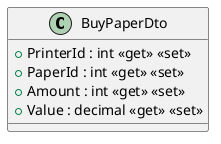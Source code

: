 @startuml
class BuyPaperDto {
    + PrinterId : int <<get>> <<set>>
    + PaperId : int <<get>> <<set>>
    + Amount : int <<get>> <<set>>
    + Value : decimal <<get>> <<set>>
}
@enduml
